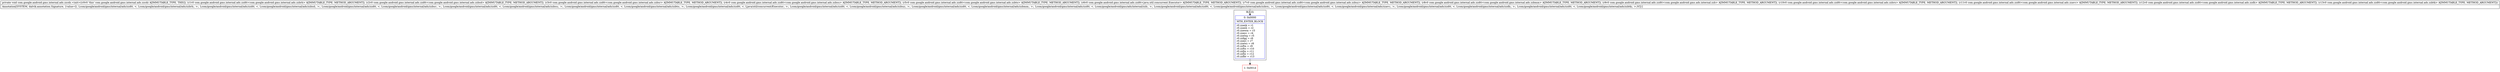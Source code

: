 digraph "CFG forcom.google.android.gms.internal.ads.zzcdz.\<init\>(Lcom\/google\/android\/gms\/internal\/ads\/zzdtt;Lcom\/google\/android\/gms\/internal\/ads\/zzdtt;Lcom\/google\/android\/gms\/internal\/ads\/zzdtt;Lcom\/google\/android\/gms\/internal\/ads\/zzdtt;Lcom\/google\/android\/gms\/internal\/ads\/zzdtt;Lcom\/google\/android\/gms\/internal\/ads\/zzdtt;Lcom\/google\/android\/gms\/internal\/ads\/zzdtt;Lcom\/google\/android\/gms\/internal\/ads\/zzdtt;Lcom\/google\/android\/gms\/internal\/ads\/zzdtt;Lcom\/google\/android\/gms\/internal\/ads\/zzdtt;Lcom\/google\/android\/gms\/internal\/ads\/zzdtt;Lcom\/google\/android\/gms\/internal\/ads\/zzdtt;Lcom\/google\/android\/gms\/internal\/ads\/zzdtt;)V" {
subgraph cluster_Region_1688602343 {
label = "R(1:0)";
node [shape=record,color=blue];
Node_0 [shape=record,label="{0\:\ 0x0000|MTH_ENTER_BLOCK\l|r0.zzexk = r1\lr0.zzexh = r2\lr0.zzewm = r3\lr0.zzeyc = r4\lr0.zzewg = r5\lr0.zzfgg = r6\lr0.zzeyi = r7\lr0.zzewz = r8\lr0.zzftn = r9\lr0.zzfto = r10\lr0.zzfjn = r11\lr0.zzfni = r12\lr0.zzfbr = r13\l}"];
}
Node_1 [shape=record,color=red,label="{1\:\ 0x001d}"];
MethodNode[shape=record,label="{private void com.google.android.gms.internal.ads.zzcdz.\<init\>((r0v0 'this' com.google.android.gms.internal.ads.zzcdz A[IMMUTABLE_TYPE, THIS]), (r1v0 com.google.android.gms.internal.ads.zzdtt\<com.google.android.gms.internal.ads.zzbrh\> A[IMMUTABLE_TYPE, METHOD_ARGUMENT]), (r2v0 com.google.android.gms.internal.ads.zzdtt\<com.google.android.gms.internal.ads.zzbsd\> A[IMMUTABLE_TYPE, METHOD_ARGUMENT]), (r3v0 com.google.android.gms.internal.ads.zzdtt\<com.google.android.gms.internal.ads.zzbsr\> A[IMMUTABLE_TYPE, METHOD_ARGUMENT]), (r4v0 com.google.android.gms.internal.ads.zzdtt\<com.google.android.gms.internal.ads.zzbsu\> A[IMMUTABLE_TYPE, METHOD_ARGUMENT]), (r5v0 com.google.android.gms.internal.ads.zzdtt\<com.google.android.gms.internal.ads.zzbto\> A[IMMUTABLE_TYPE, METHOD_ARGUMENT]), (r6v0 com.google.android.gms.internal.ads.zzdtt\<java.util.concurrent.Executor\> A[IMMUTABLE_TYPE, METHOD_ARGUMENT]), (r7v0 com.google.android.gms.internal.ads.zzdtt\<com.google.android.gms.internal.ads.zzbuz\> A[IMMUTABLE_TYPE, METHOD_ARGUMENT]), (r8v0 com.google.android.gms.internal.ads.zzdtt\<com.google.android.gms.internal.ads.zzbmm\> A[IMMUTABLE_TYPE, METHOD_ARGUMENT]), (r9v0 com.google.android.gms.internal.ads.zzdtt\<com.google.android.gms.ads.internal.zzb\> A[IMMUTABLE_TYPE, METHOD_ARGUMENT]), (r10v0 com.google.android.gms.internal.ads.zzdtt\<com.google.android.gms.internal.ads.zzbrx\> A[IMMUTABLE_TYPE, METHOD_ARGUMENT]), (r11v0 com.google.android.gms.internal.ads.zzdtt\<com.google.android.gms.internal.ads.zzavc\> A[IMMUTABLE_TYPE, METHOD_ARGUMENT]), (r12v0 com.google.android.gms.internal.ads.zzdtt\<com.google.android.gms.internal.ads.zzdh\> A[IMMUTABLE_TYPE, METHOD_ARGUMENT]), (r13v0 com.google.android.gms.internal.ads.zzdtt\<com.google.android.gms.internal.ads.zzbtk\> A[IMMUTABLE_TYPE, METHOD_ARGUMENT]))  | Annotation[SYSTEM, dalvik.annotation.Signature, \{value=[(, Lcom\/google\/android\/gms\/internal\/ads\/zzdtt, \<, Lcom\/google\/android\/gms\/internal\/ads\/zzbrh;, \>;, Lcom\/google\/android\/gms\/internal\/ads\/zzdtt, \<, Lcom\/google\/android\/gms\/internal\/ads\/zzbsd;, \>;, Lcom\/google\/android\/gms\/internal\/ads\/zzdtt, \<, Lcom\/google\/android\/gms\/internal\/ads\/zzbsr;, \>;, Lcom\/google\/android\/gms\/internal\/ads\/zzdtt, \<, Lcom\/google\/android\/gms\/internal\/ads\/zzbsu;, \>;, Lcom\/google\/android\/gms\/internal\/ads\/zzdtt, \<, Lcom\/google\/android\/gms\/internal\/ads\/zzbto;, \>;, Lcom\/google\/android\/gms\/internal\/ads\/zzdtt, \<, Ljava\/util\/concurrent\/Executor;, \>;, Lcom\/google\/android\/gms\/internal\/ads\/zzdtt, \<, Lcom\/google\/android\/gms\/internal\/ads\/zzbuz;, \>;, Lcom\/google\/android\/gms\/internal\/ads\/zzdtt, \<, Lcom\/google\/android\/gms\/internal\/ads\/zzbmm;, \>;, Lcom\/google\/android\/gms\/internal\/ads\/zzdtt, \<, Lcom\/google\/android\/gms\/ads\/internal\/zzb;, \>;, Lcom\/google\/android\/gms\/internal\/ads\/zzdtt, \<, Lcom\/google\/android\/gms\/internal\/ads\/zzbrx;, \>;, Lcom\/google\/android\/gms\/internal\/ads\/zzdtt, \<, Lcom\/google\/android\/gms\/internal\/ads\/zzavc;, \>;, Lcom\/google\/android\/gms\/internal\/ads\/zzdtt, \<, Lcom\/google\/android\/gms\/internal\/ads\/zzdh;, \>;, Lcom\/google\/android\/gms\/internal\/ads\/zzdtt, \<, Lcom\/google\/android\/gms\/internal\/ads\/zzbtk;, \>;)V]\}]\l}"];
MethodNode -> Node_0;
Node_0 -> Node_1;
}

